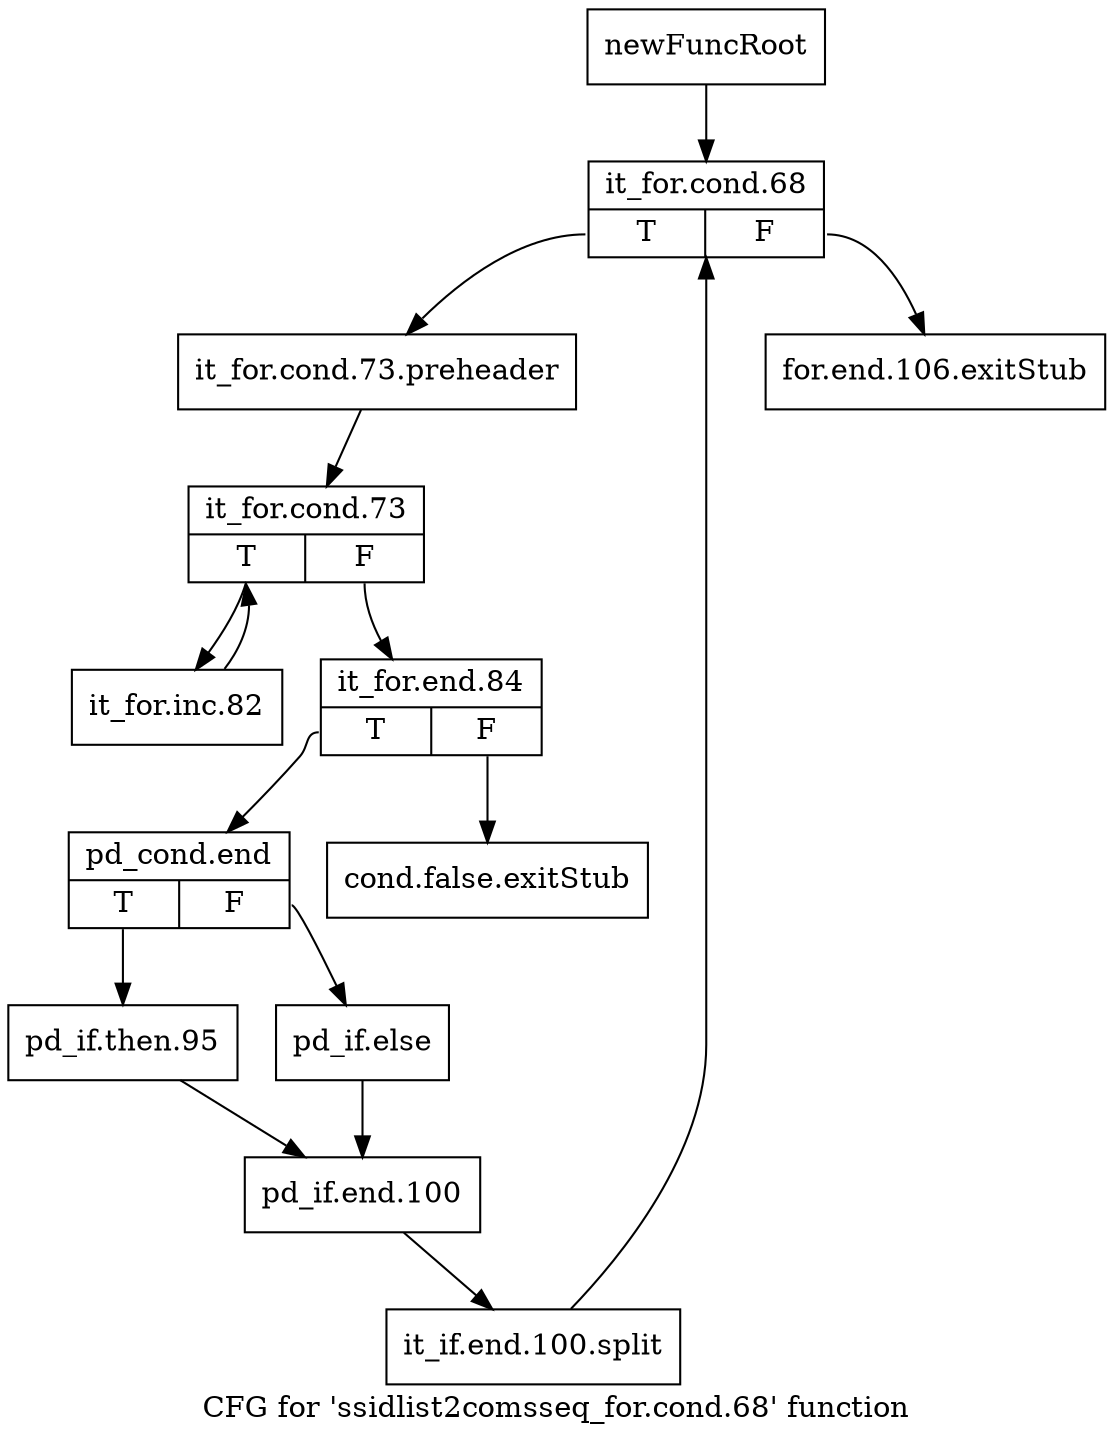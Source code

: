 digraph "CFG for 'ssidlist2comsseq_for.cond.68' function" {
	label="CFG for 'ssidlist2comsseq_for.cond.68' function";

	Node0x1194670 [shape=record,label="{newFuncRoot}"];
	Node0x1194670 -> Node0x11b4bc0;
	Node0x11b4b20 [shape=record,label="{for.end.106.exitStub}"];
	Node0x11b4b70 [shape=record,label="{cond.false.exitStub}"];
	Node0x11b4bc0 [shape=record,label="{it_for.cond.68|{<s0>T|<s1>F}}"];
	Node0x11b4bc0:s0 -> Node0x11b4c10;
	Node0x11b4bc0:s1 -> Node0x11b4b20;
	Node0x11b4c10 [shape=record,label="{it_for.cond.73.preheader}"];
	Node0x11b4c10 -> Node0x11b4c60;
	Node0x11b4c60 [shape=record,label="{it_for.cond.73|{<s0>T|<s1>F}}"];
	Node0x11b4c60:s0 -> Node0x11b4e40;
	Node0x11b4c60:s1 -> Node0x11b4cb0;
	Node0x11b4cb0 [shape=record,label="{it_for.end.84|{<s0>T|<s1>F}}"];
	Node0x11b4cb0:s0 -> Node0x11b4d00;
	Node0x11b4cb0:s1 -> Node0x11b4b70;
	Node0x11b4d00 [shape=record,label="{pd_cond.end|{<s0>T|<s1>F}}"];
	Node0x11b4d00:s0 -> Node0x11b4da0;
	Node0x11b4d00:s1 -> Node0x11b4d50;
	Node0x11b4d50 [shape=record,label="{pd_if.else}"];
	Node0x11b4d50 -> Node0x11b4df0;
	Node0x11b4da0 [shape=record,label="{pd_if.then.95}"];
	Node0x11b4da0 -> Node0x11b4df0;
	Node0x11b4df0 [shape=record,label="{pd_if.end.100}"];
	Node0x11b4df0 -> Node0x14ff720;
	Node0x14ff720 [shape=record,label="{it_if.end.100.split}"];
	Node0x14ff720 -> Node0x11b4bc0;
	Node0x11b4e40 [shape=record,label="{it_for.inc.82}"];
	Node0x11b4e40 -> Node0x11b4c60;
}
